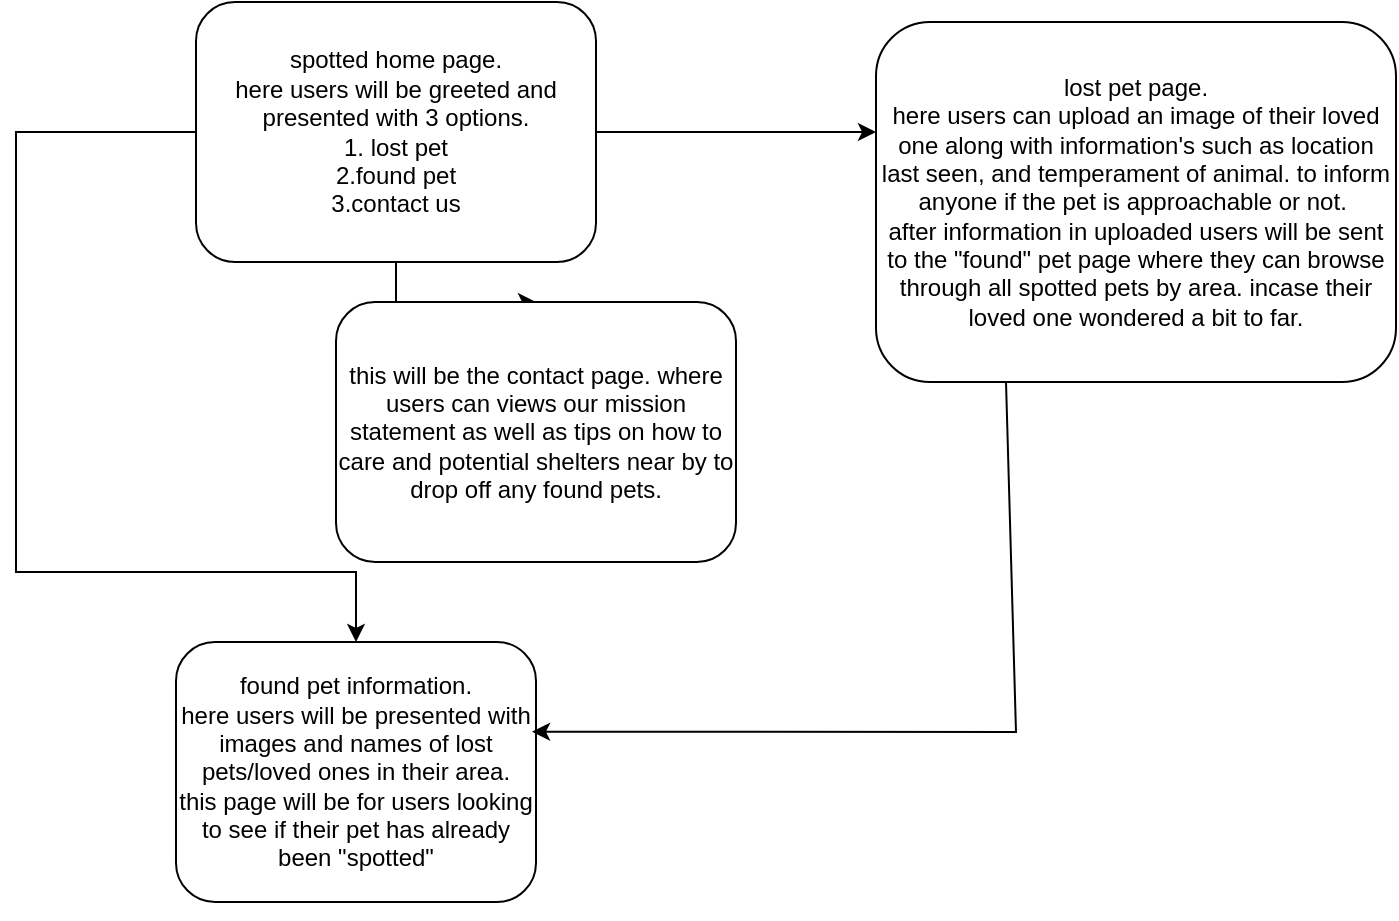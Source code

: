 <mxfile version="22.1.4" type="github">
  <diagram id="C5RBs43oDa-KdzZeNtuy" name="Page-1">
    <mxGraphModel dx="1050" dy="566" grid="1" gridSize="10" guides="1" tooltips="1" connect="1" arrows="1" fold="1" page="1" pageScale="1" pageWidth="827" pageHeight="1169" math="0" shadow="0">
      <root>
        <mxCell id="WIyWlLk6GJQsqaUBKTNV-0" />
        <mxCell id="WIyWlLk6GJQsqaUBKTNV-1" parent="WIyWlLk6GJQsqaUBKTNV-0" />
        <mxCell id="WUWsrMURFONLZKceZLhH-1" value="" style="edgeStyle=orthogonalEdgeStyle;rounded=0;orthogonalLoop=1;jettySize=auto;html=1;" edge="1" parent="WIyWlLk6GJQsqaUBKTNV-1" source="WIyWlLk6GJQsqaUBKTNV-3">
          <mxGeometry relative="1" as="geometry">
            <mxPoint x="450" y="95" as="targetPoint" />
          </mxGeometry>
        </mxCell>
        <mxCell id="WUWsrMURFONLZKceZLhH-4" value="" style="edgeStyle=orthogonalEdgeStyle;rounded=0;orthogonalLoop=1;jettySize=auto;html=1;" edge="1" parent="WIyWlLk6GJQsqaUBKTNV-1" source="WIyWlLk6GJQsqaUBKTNV-3" target="WUWsrMURFONLZKceZLhH-3">
          <mxGeometry relative="1" as="geometry">
            <Array as="points">
              <mxPoint x="20" y="95" />
              <mxPoint x="20" y="315" />
            </Array>
          </mxGeometry>
        </mxCell>
        <mxCell id="WUWsrMURFONLZKceZLhH-9" value="" style="edgeStyle=orthogonalEdgeStyle;rounded=0;orthogonalLoop=1;jettySize=auto;html=1;" edge="1" parent="WIyWlLk6GJQsqaUBKTNV-1" source="WIyWlLk6GJQsqaUBKTNV-3" target="WUWsrMURFONLZKceZLhH-8">
          <mxGeometry relative="1" as="geometry" />
        </mxCell>
        <mxCell id="WIyWlLk6GJQsqaUBKTNV-3" value="spotted home page.&lt;br&gt;here users will be greeted and presented with 3 options.&lt;br&gt;1. lost pet&lt;br&gt;2.found pet&lt;br&gt;3.contact us" style="rounded=1;whiteSpace=wrap;html=1;fontSize=12;glass=0;strokeWidth=1;shadow=0;" parent="WIyWlLk6GJQsqaUBKTNV-1" vertex="1">
          <mxGeometry x="110" y="30" width="200" height="130" as="geometry" />
        </mxCell>
        <mxCell id="WUWsrMURFONLZKceZLhH-2" value="lost pet page.&lt;br&gt;here users can upload an image of their loved one along with information&#39;s such as location last seen, and temperament of animal. to inform anyone if the pet is approachable or not.&amp;nbsp;&lt;br&gt;after information in uploaded users will be sent to the &quot;found&quot; pet page where they can browse through all spotted pets by area. incase their loved one wondered a bit to far." style="rounded=1;whiteSpace=wrap;html=1;" vertex="1" parent="WIyWlLk6GJQsqaUBKTNV-1">
          <mxGeometry x="450" y="40" width="260" height="180" as="geometry" />
        </mxCell>
        <mxCell id="WUWsrMURFONLZKceZLhH-3" value="found pet information.&lt;br&gt;here users will be presented with images and names of lost pets/loved ones in their area.&lt;br&gt;this page will be for users looking to see if their pet has already been &quot;spotted&quot;" style="rounded=1;whiteSpace=wrap;html=1;" vertex="1" parent="WIyWlLk6GJQsqaUBKTNV-1">
          <mxGeometry x="100" y="350" width="180" height="130" as="geometry" />
        </mxCell>
        <mxCell id="WUWsrMURFONLZKceZLhH-6" style="edgeStyle=orthogonalEdgeStyle;rounded=0;orthogonalLoop=1;jettySize=auto;html=1;exitX=0.5;exitY=1;exitDx=0;exitDy=0;" edge="1" parent="WIyWlLk6GJQsqaUBKTNV-1" source="WUWsrMURFONLZKceZLhH-3" target="WUWsrMURFONLZKceZLhH-3">
          <mxGeometry relative="1" as="geometry" />
        </mxCell>
        <mxCell id="WUWsrMURFONLZKceZLhH-8" value="this will be the contact page. where users can views our mission statement as well as tips on how to care and potential shelters near by to drop off any found pets." style="rounded=1;whiteSpace=wrap;html=1;fontSize=12;glass=0;strokeWidth=1;shadow=0;" vertex="1" parent="WIyWlLk6GJQsqaUBKTNV-1">
          <mxGeometry x="180" y="180" width="200" height="130" as="geometry" />
        </mxCell>
        <mxCell id="WUWsrMURFONLZKceZLhH-13" value="" style="endArrow=classic;html=1;rounded=0;entryX=0.989;entryY=0.345;entryDx=0;entryDy=0;entryPerimeter=0;exitX=0.25;exitY=1;exitDx=0;exitDy=0;" edge="1" parent="WIyWlLk6GJQsqaUBKTNV-1" source="WUWsrMURFONLZKceZLhH-2" target="WUWsrMURFONLZKceZLhH-3">
          <mxGeometry width="50" height="50" relative="1" as="geometry">
            <mxPoint x="530" y="240" as="sourcePoint" />
            <mxPoint x="450" y="260" as="targetPoint" />
            <Array as="points">
              <mxPoint x="520" y="395" />
            </Array>
          </mxGeometry>
        </mxCell>
      </root>
    </mxGraphModel>
  </diagram>
</mxfile>
